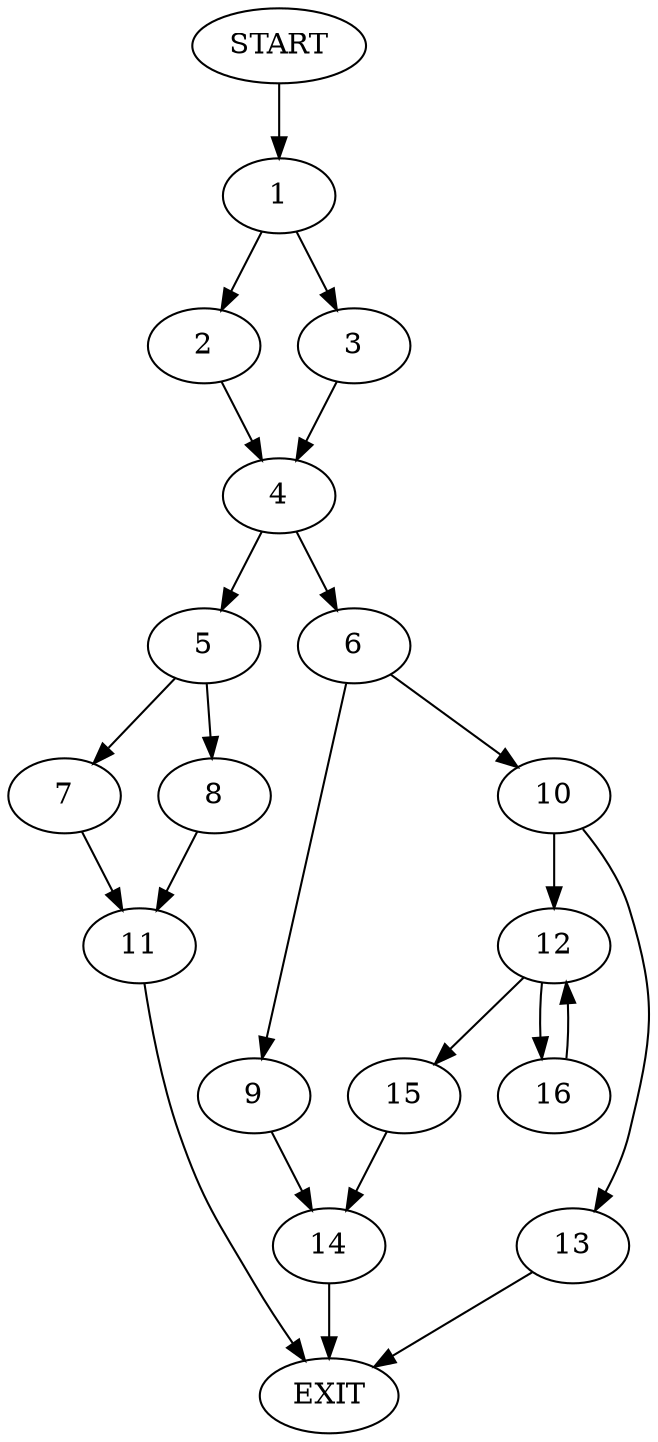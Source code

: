 digraph {
0 [label="START"]
17 [label="EXIT"]
0 -> 1
1 -> 2
1 -> 3
3 -> 4
2 -> 4
4 -> 5
4 -> 6
5 -> 7
5 -> 8
6 -> 9
6 -> 10
7 -> 11
8 -> 11
11 -> 17
10 -> 12
10 -> 13
9 -> 14
12 -> 15
12 -> 16
13 -> 17
16 -> 12
15 -> 14
14 -> 17
}
